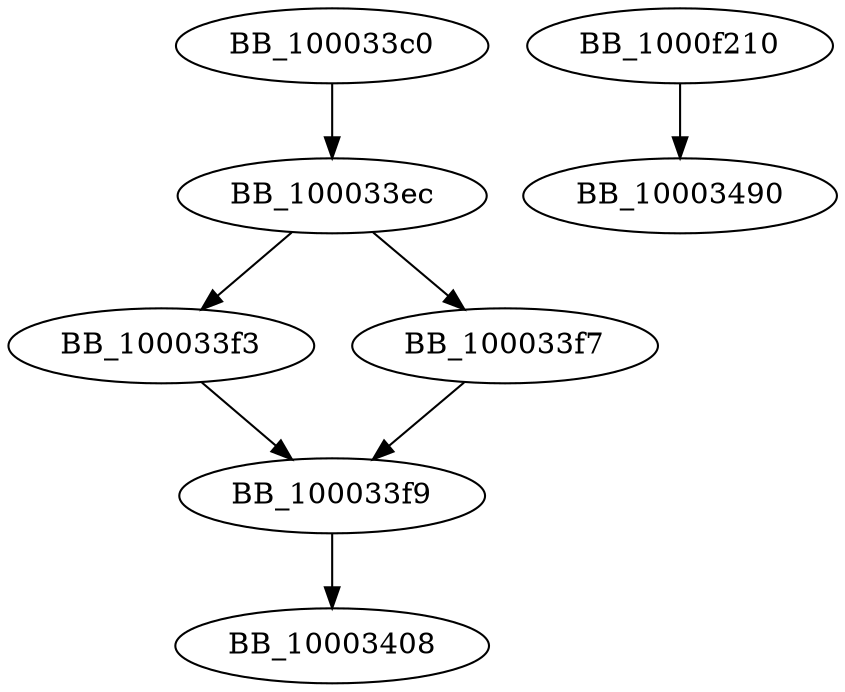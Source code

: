 DiGraph sub_100033C0{
BB_100033c0->BB_100033ec
BB_100033ec->BB_100033f3
BB_100033ec->BB_100033f7
BB_100033f3->BB_100033f9
BB_100033f7->BB_100033f9
BB_100033f9->BB_10003408
BB_1000f210->BB_10003490
}
